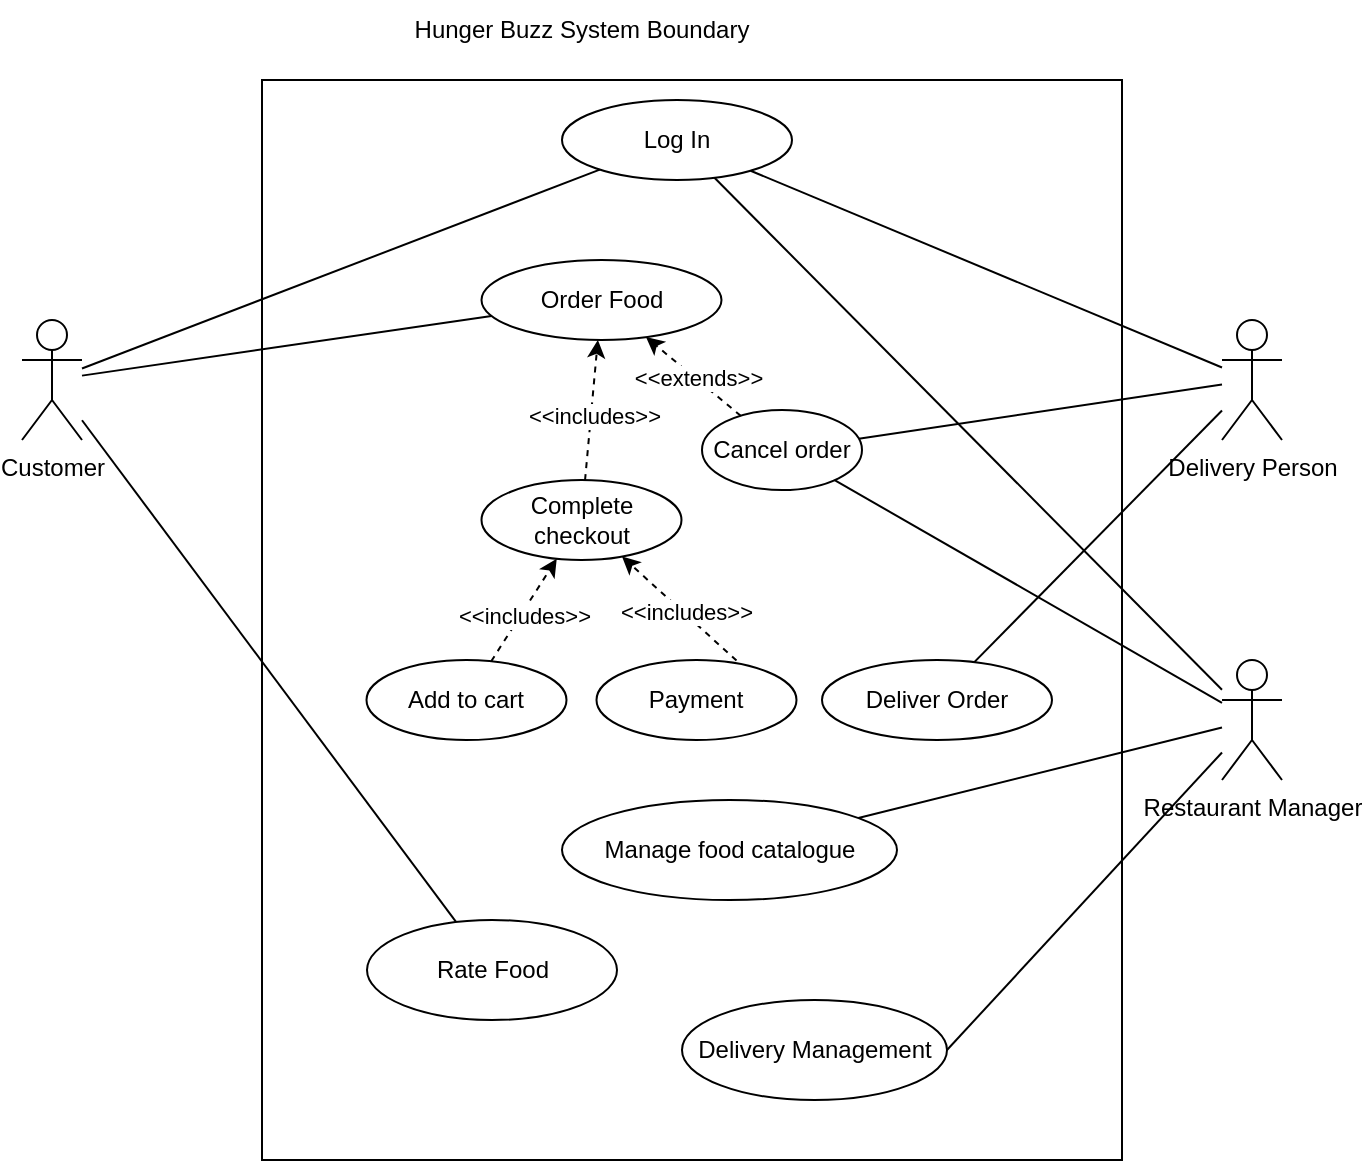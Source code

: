 <mxfile version="16.0.0" type="github">
  <diagram id="gfJE54MbZCFaA7mXv1D1" name="Page-1">
    <mxGraphModel dx="1038" dy="536" grid="1" gridSize="10" guides="1" tooltips="1" connect="1" arrows="1" fold="1" page="1" pageScale="1" pageWidth="850" pageHeight="1100" math="0" shadow="0">
      <root>
        <mxCell id="0" />
        <mxCell id="1" parent="0" />
        <mxCell id="oRzz4xYUQFuAO7DvcpDw-1" value="" style="rounded=0;whiteSpace=wrap;html=1;" parent="1" vertex="1">
          <mxGeometry x="200" y="210" width="430" height="540" as="geometry" />
        </mxCell>
        <mxCell id="oRzz4xYUQFuAO7DvcpDw-2" value="Hunger Buzz System Boundary" style="text;html=1;strokeColor=none;fillColor=none;align=center;verticalAlign=middle;whiteSpace=wrap;rounded=0;" parent="1" vertex="1">
          <mxGeometry x="220" y="170" width="280" height="30" as="geometry" />
        </mxCell>
        <mxCell id="oRzz4xYUQFuAO7DvcpDw-3" value="Customer" style="shape=umlActor;verticalLabelPosition=bottom;verticalAlign=top;html=1;outlineConnect=0;" parent="1" vertex="1">
          <mxGeometry x="80" y="330" width="30" height="60" as="geometry" />
        </mxCell>
        <mxCell id="oRzz4xYUQFuAO7DvcpDw-4" value="Restaurant Manager" style="shape=umlActor;verticalLabelPosition=bottom;verticalAlign=top;html=1;outlineConnect=0;" parent="1" vertex="1">
          <mxGeometry x="680" y="500" width="30" height="60" as="geometry" />
        </mxCell>
        <mxCell id="oRzz4xYUQFuAO7DvcpDw-6" value="Log In" style="ellipse;whiteSpace=wrap;html=1;" parent="1" vertex="1">
          <mxGeometry x="350" y="220" width="115" height="40" as="geometry" />
        </mxCell>
        <mxCell id="oRzz4xYUQFuAO7DvcpDw-9" value="Delivery Person" style="shape=umlActor;verticalLabelPosition=bottom;verticalAlign=top;html=1;outlineConnect=0;" parent="1" vertex="1">
          <mxGeometry x="680" y="330" width="30" height="60" as="geometry" />
        </mxCell>
        <mxCell id="oRzz4xYUQFuAO7DvcpDw-14" value="Order Food" style="ellipse;whiteSpace=wrap;html=1;" parent="1" vertex="1">
          <mxGeometry x="309.75" y="300" width="120" height="40" as="geometry" />
        </mxCell>
        <mxCell id="oRzz4xYUQFuAO7DvcpDw-16" value="Complete checkout" style="ellipse;whiteSpace=wrap;html=1;" parent="1" vertex="1">
          <mxGeometry x="309.75" y="410" width="100" height="40" as="geometry" />
        </mxCell>
        <mxCell id="oRzz4xYUQFuAO7DvcpDw-20" value="" style="endArrow=classic;html=1;rounded=0;dashed=1;" parent="1" source="oRzz4xYUQFuAO7DvcpDw-16" target="oRzz4xYUQFuAO7DvcpDw-14" edge="1">
          <mxGeometry width="50" height="50" relative="1" as="geometry">
            <mxPoint x="300.185" y="480.089" as="sourcePoint" />
            <mxPoint x="309.678" y="444.921" as="targetPoint" />
          </mxGeometry>
        </mxCell>
        <mxCell id="oRzz4xYUQFuAO7DvcpDw-21" value="&amp;lt;&amp;lt;includes&amp;gt;&amp;gt;" style="edgeLabel;html=1;align=center;verticalAlign=middle;resizable=0;points=[];" parent="oRzz4xYUQFuAO7DvcpDw-20" vertex="1" connectable="0">
          <mxGeometry x="-0.081" y="-1" relative="1" as="geometry">
            <mxPoint as="offset" />
          </mxGeometry>
        </mxCell>
        <mxCell id="oRzz4xYUQFuAO7DvcpDw-22" value="" style="endArrow=none;html=1;rounded=0;" parent="1" source="oRzz4xYUQFuAO7DvcpDw-3" target="oRzz4xYUQFuAO7DvcpDw-6" edge="1">
          <mxGeometry width="50" height="50" relative="1" as="geometry">
            <mxPoint x="480" y="560" as="sourcePoint" />
            <mxPoint x="530" y="510" as="targetPoint" />
          </mxGeometry>
        </mxCell>
        <mxCell id="oRzz4xYUQFuAO7DvcpDw-23" value="" style="endArrow=none;html=1;rounded=0;" parent="1" source="oRzz4xYUQFuAO7DvcpDw-4" target="oRzz4xYUQFuAO7DvcpDw-6" edge="1">
          <mxGeometry width="50" height="50" relative="1" as="geometry">
            <mxPoint x="480" y="560" as="sourcePoint" />
            <mxPoint x="530" y="510" as="targetPoint" />
          </mxGeometry>
        </mxCell>
        <mxCell id="oRzz4xYUQFuAO7DvcpDw-24" value="" style="endArrow=none;html=1;rounded=0;" parent="1" source="oRzz4xYUQFuAO7DvcpDw-9" target="oRzz4xYUQFuAO7DvcpDw-6" edge="1">
          <mxGeometry width="50" height="50" relative="1" as="geometry">
            <mxPoint x="480" y="560" as="sourcePoint" />
            <mxPoint x="530" y="510" as="targetPoint" />
          </mxGeometry>
        </mxCell>
        <mxCell id="oRzz4xYUQFuAO7DvcpDw-25" value="" style="endArrow=none;html=1;rounded=0;" parent="1" source="oRzz4xYUQFuAO7DvcpDw-3" target="oRzz4xYUQFuAO7DvcpDw-14" edge="1">
          <mxGeometry width="50" height="50" relative="1" as="geometry">
            <mxPoint x="480" y="560" as="sourcePoint" />
            <mxPoint x="530" y="510" as="targetPoint" />
          </mxGeometry>
        </mxCell>
        <mxCell id="oRzz4xYUQFuAO7DvcpDw-26" value="Add to cart" style="ellipse;whiteSpace=wrap;html=1;" parent="1" vertex="1">
          <mxGeometry x="252.25" y="500" width="100" height="40" as="geometry" />
        </mxCell>
        <mxCell id="oRzz4xYUQFuAO7DvcpDw-27" value="Payment" style="ellipse;whiteSpace=wrap;html=1;" parent="1" vertex="1">
          <mxGeometry x="367.25" y="500" width="100" height="40" as="geometry" />
        </mxCell>
        <mxCell id="oRzz4xYUQFuAO7DvcpDw-28" value="" style="endArrow=classic;html=1;rounded=0;dashed=1;" parent="1" source="oRzz4xYUQFuAO7DvcpDw-26" target="oRzz4xYUQFuAO7DvcpDw-16" edge="1">
          <mxGeometry width="50" height="50" relative="1" as="geometry">
            <mxPoint x="437.282" y="566.298" as="sourcePoint" />
            <mxPoint x="392.852" y="519.094" as="targetPoint" />
          </mxGeometry>
        </mxCell>
        <mxCell id="oRzz4xYUQFuAO7DvcpDw-29" value="&amp;lt;&amp;lt;includes&amp;gt;&amp;gt;" style="edgeLabel;html=1;align=center;verticalAlign=middle;resizable=0;points=[];" parent="oRzz4xYUQFuAO7DvcpDw-28" vertex="1" connectable="0">
          <mxGeometry x="-0.081" y="-1" relative="1" as="geometry">
            <mxPoint as="offset" />
          </mxGeometry>
        </mxCell>
        <mxCell id="oRzz4xYUQFuAO7DvcpDw-30" value="" style="endArrow=classic;html=1;rounded=0;dashed=1;exitX=0.7;exitY=0.007;exitDx=0;exitDy=0;exitPerimeter=0;" parent="1" source="oRzz4xYUQFuAO7DvcpDw-27" target="oRzz4xYUQFuAO7DvcpDw-16" edge="1">
          <mxGeometry width="50" height="50" relative="1" as="geometry">
            <mxPoint x="392.556" y="651.273" as="sourcePoint" />
            <mxPoint x="437.486" y="603.733" as="targetPoint" />
          </mxGeometry>
        </mxCell>
        <mxCell id="oRzz4xYUQFuAO7DvcpDw-31" value="&amp;lt;&amp;lt;includes&amp;gt;&amp;gt;" style="edgeLabel;html=1;align=center;verticalAlign=middle;resizable=0;points=[];" parent="oRzz4xYUQFuAO7DvcpDw-30" vertex="1" connectable="0">
          <mxGeometry x="-0.081" y="-1" relative="1" as="geometry">
            <mxPoint as="offset" />
          </mxGeometry>
        </mxCell>
        <mxCell id="oRzz4xYUQFuAO7DvcpDw-32" value="Cancel order" style="ellipse;whiteSpace=wrap;html=1;" parent="1" vertex="1">
          <mxGeometry x="420" y="375" width="80" height="40" as="geometry" />
        </mxCell>
        <mxCell id="oRzz4xYUQFuAO7DvcpDw-33" value="" style="endArrow=classic;html=1;rounded=0;dashed=1;" parent="1" source="oRzz4xYUQFuAO7DvcpDw-32" target="oRzz4xYUQFuAO7DvcpDw-14" edge="1">
          <mxGeometry width="50" height="50" relative="1" as="geometry">
            <mxPoint x="329.823" y="401.4" as="sourcePoint" />
            <mxPoint x="360.536" y="359.767" as="targetPoint" />
          </mxGeometry>
        </mxCell>
        <mxCell id="oRzz4xYUQFuAO7DvcpDw-34" value="&amp;lt;&amp;lt;extends&amp;gt;&amp;gt;" style="edgeLabel;html=1;align=center;verticalAlign=middle;resizable=0;points=[];" parent="oRzz4xYUQFuAO7DvcpDw-33" vertex="1" connectable="0">
          <mxGeometry x="-0.081" y="-1" relative="1" as="geometry">
            <mxPoint as="offset" />
          </mxGeometry>
        </mxCell>
        <mxCell id="oRzz4xYUQFuAO7DvcpDw-35" value="" style="endArrow=none;html=1;rounded=0;" parent="1" source="oRzz4xYUQFuAO7DvcpDw-32" target="oRzz4xYUQFuAO7DvcpDw-9" edge="1">
          <mxGeometry width="50" height="50" relative="1" as="geometry">
            <mxPoint x="480" y="560" as="sourcePoint" />
            <mxPoint x="530" y="510" as="targetPoint" />
          </mxGeometry>
        </mxCell>
        <mxCell id="oRzz4xYUQFuAO7DvcpDw-36" value="" style="endArrow=none;html=1;rounded=0;" parent="1" source="oRzz4xYUQFuAO7DvcpDw-32" target="oRzz4xYUQFuAO7DvcpDw-4" edge="1">
          <mxGeometry width="50" height="50" relative="1" as="geometry">
            <mxPoint x="480" y="560" as="sourcePoint" />
            <mxPoint x="530" y="510" as="targetPoint" />
          </mxGeometry>
        </mxCell>
        <mxCell id="oRzz4xYUQFuAO7DvcpDw-37" value="Manage food catalogue" style="ellipse;whiteSpace=wrap;html=1;" parent="1" vertex="1">
          <mxGeometry x="350" y="570" width="167.5" height="50" as="geometry" />
        </mxCell>
        <mxCell id="oRzz4xYUQFuAO7DvcpDw-38" value="Delivery Management" style="ellipse;whiteSpace=wrap;html=1;" parent="1" vertex="1">
          <mxGeometry x="410" y="670" width="132.5" height="50" as="geometry" />
        </mxCell>
        <mxCell id="oRzz4xYUQFuAO7DvcpDw-54" value="Rate Food" style="ellipse;whiteSpace=wrap;html=1;" parent="1" vertex="1">
          <mxGeometry x="252.5" y="630" width="125" height="50" as="geometry" />
        </mxCell>
        <mxCell id="oRzz4xYUQFuAO7DvcpDw-69" value="" style="endArrow=none;html=1;rounded=0;" parent="1" source="oRzz4xYUQFuAO7DvcpDw-37" target="oRzz4xYUQFuAO7DvcpDw-4" edge="1">
          <mxGeometry width="50" height="50" relative="1" as="geometry">
            <mxPoint x="440" y="870" as="sourcePoint" />
            <mxPoint x="480" y="820" as="targetPoint" />
          </mxGeometry>
        </mxCell>
        <mxCell id="oRzz4xYUQFuAO7DvcpDw-70" value="" style="endArrow=none;html=1;rounded=0;exitX=1;exitY=0.5;exitDx=0;exitDy=0;" parent="1" source="oRzz4xYUQFuAO7DvcpDw-38" target="oRzz4xYUQFuAO7DvcpDw-4" edge="1">
          <mxGeometry width="50" height="50" relative="1" as="geometry">
            <mxPoint x="500" y="990" as="sourcePoint" />
            <mxPoint x="550" y="940" as="targetPoint" />
          </mxGeometry>
        </mxCell>
        <mxCell id="oRzz4xYUQFuAO7DvcpDw-80" value="" style="endArrow=none;html=1;rounded=0;" parent="1" source="oRzz4xYUQFuAO7DvcpDw-54" target="oRzz4xYUQFuAO7DvcpDw-3" edge="1">
          <mxGeometry width="50" height="50" relative="1" as="geometry">
            <mxPoint x="310" y="1225" as="sourcePoint" />
            <mxPoint x="150" y="440" as="targetPoint" />
          </mxGeometry>
        </mxCell>
        <mxCell id="Lza6tLZJGaG9pzTYwQZb-1" value="&lt;div&gt;Deliver Order&lt;/div&gt;" style="ellipse;whiteSpace=wrap;html=1;" vertex="1" parent="1">
          <mxGeometry x="480" y="500" width="115" height="40" as="geometry" />
        </mxCell>
        <mxCell id="Lza6tLZJGaG9pzTYwQZb-2" value="" style="endArrow=none;html=1;rounded=0;" edge="1" parent="1" source="Lza6tLZJGaG9pzTYwQZb-1" target="oRzz4xYUQFuAO7DvcpDw-9">
          <mxGeometry width="50" height="50" relative="1" as="geometry">
            <mxPoint x="508.335" y="399.29" as="sourcePoint" />
            <mxPoint x="705" y="370" as="targetPoint" />
          </mxGeometry>
        </mxCell>
      </root>
    </mxGraphModel>
  </diagram>
</mxfile>
